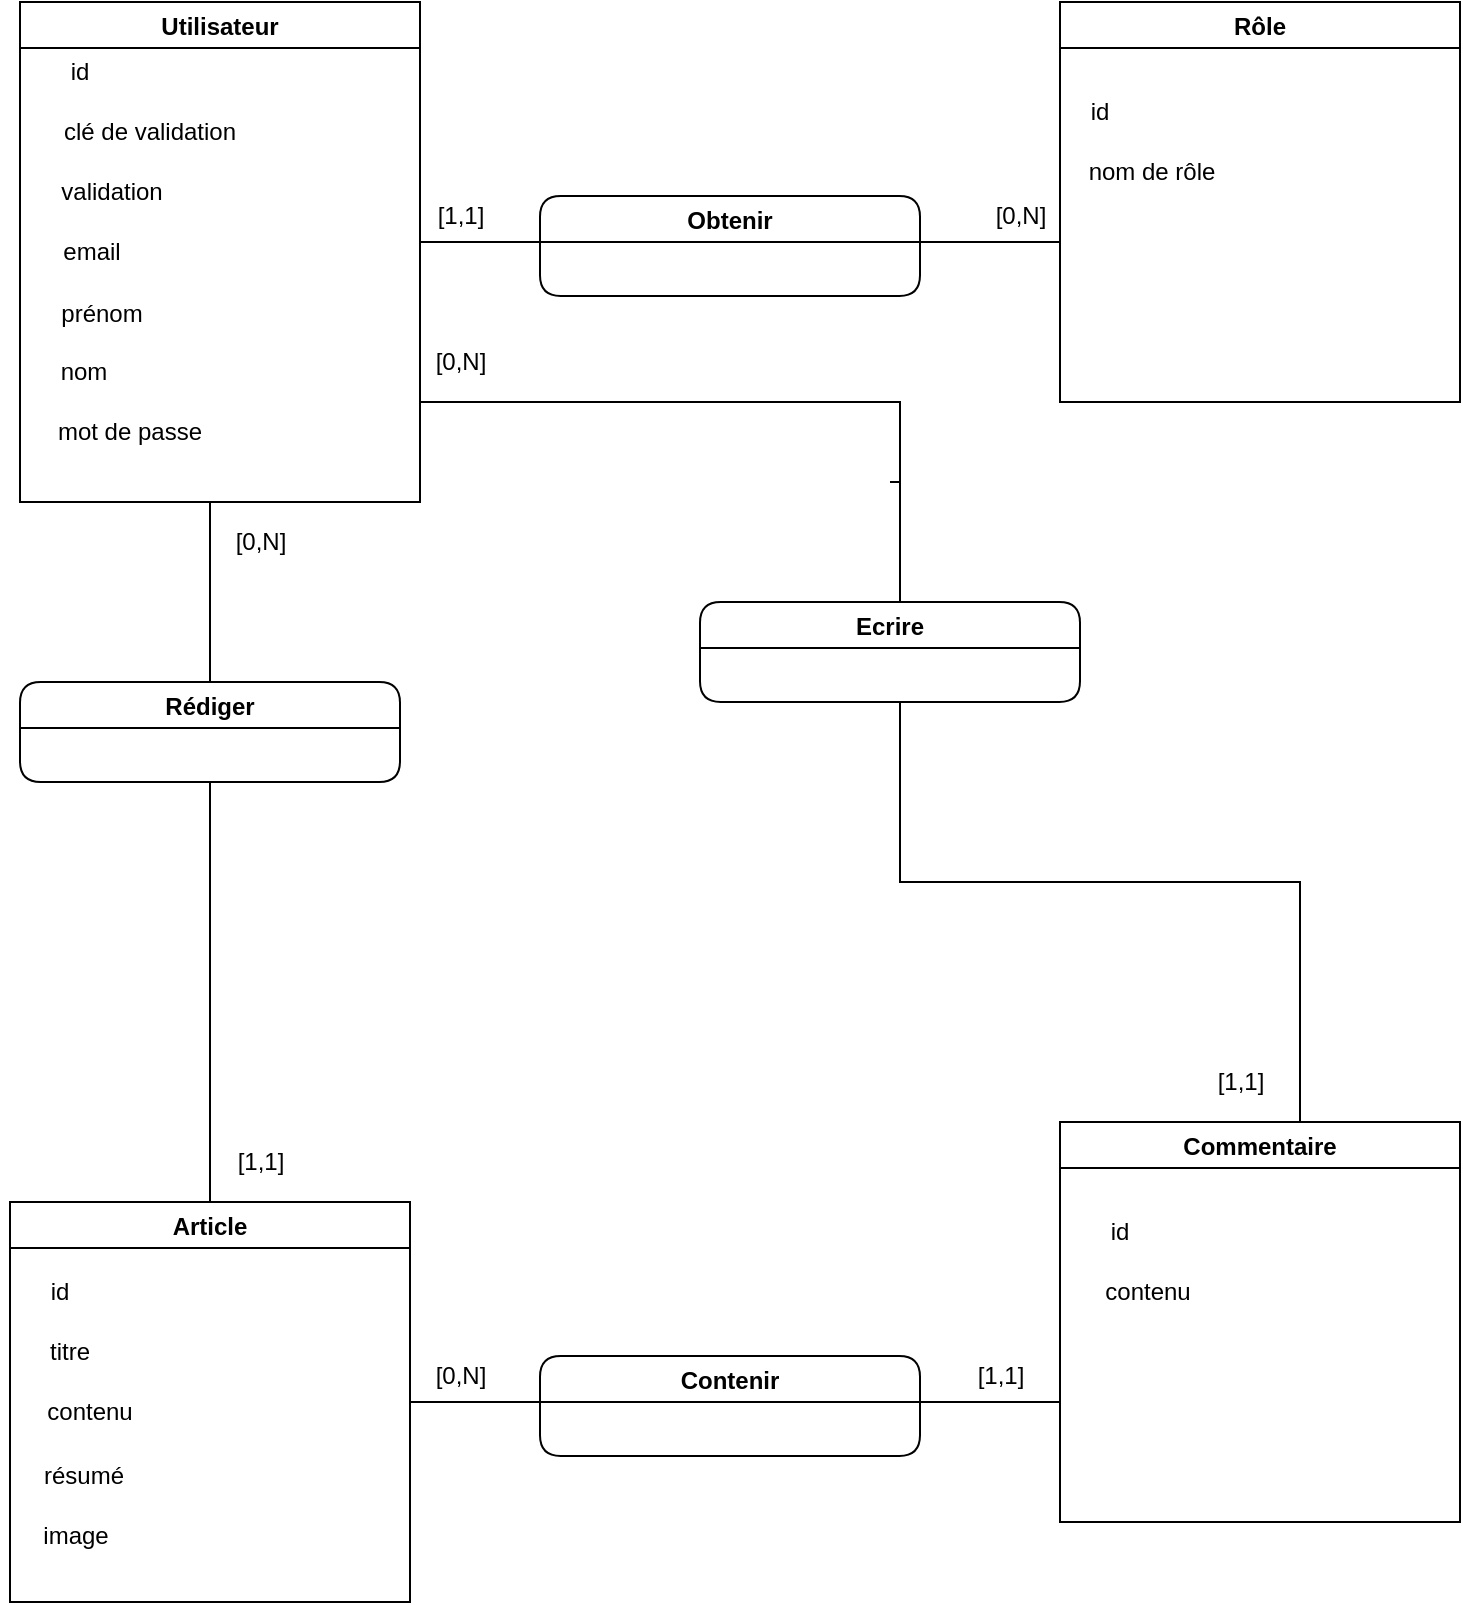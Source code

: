 <mxfile version="17.4.2" type="device"><diagram id="6XDF4wvZiN80HhRp7ReQ" name="Page-1"><mxGraphModel dx="1102" dy="1025" grid="1" gridSize="10" guides="1" tooltips="1" connect="1" arrows="1" fold="1" page="1" pageScale="1" pageWidth="827" pageHeight="1169" math="0" shadow="0"><root><mxCell id="0"/><mxCell id="1" parent="0"/><mxCell id="ODLn6tkBQ6IVjvrPIwXt-26" value="" style="edgeStyle=orthogonalEdgeStyle;rounded=0;orthogonalLoop=1;jettySize=auto;html=1;entryX=0.5;entryY=0;entryDx=0;entryDy=0;endArrow=none;endFill=0;" parent="1" source="ODLn6tkBQ6IVjvrPIwXt-1" target="ODLn6tkBQ6IVjvrPIwXt-21" edge="1"><mxGeometry relative="1" as="geometry"><mxPoint x="140" y="545" as="targetPoint"/><Array as="points"><mxPoint x="135" y="430"/><mxPoint x="135" y="430"/></Array></mxGeometry></mxCell><mxCell id="ODLn6tkBQ6IVjvrPIwXt-32" value="" style="edgeStyle=orthogonalEdgeStyle;rounded=0;orthogonalLoop=1;jettySize=auto;html=1;endArrow=none;endFill=0;" parent="1" source="ODLn6tkBQ6IVjvrPIwXt-1" edge="1"><mxGeometry relative="1" as="geometry"><mxPoint x="300" y="245" as="targetPoint"/><Array as="points"><mxPoint x="300" y="240"/></Array></mxGeometry></mxCell><mxCell id="ODLn6tkBQ6IVjvrPIwXt-36" value="" style="edgeStyle=orthogonalEdgeStyle;rounded=0;orthogonalLoop=1;jettySize=auto;html=1;endArrow=none;endFill=0;" parent="1" source="ODLn6tkBQ6IVjvrPIwXt-1" edge="1"><mxGeometry relative="1" as="geometry"><mxPoint x="480" y="360" as="targetPoint"/><Array as="points"><mxPoint x="480" y="320"/></Array></mxGeometry></mxCell><mxCell id="ODLn6tkBQ6IVjvrPIwXt-1" value="Utilisateur" style="swimlane;startSize=23;" parent="1" vertex="1"><mxGeometry x="40" y="120" width="200" height="250" as="geometry"/></mxCell><mxCell id="ODLn6tkBQ6IVjvrPIwXt-2" value="id" style="text;html=1;strokeColor=none;fillColor=none;align=center;verticalAlign=middle;whiteSpace=wrap;rounded=0;" parent="ODLn6tkBQ6IVjvrPIwXt-1" vertex="1"><mxGeometry y="20" width="60" height="30" as="geometry"/></mxCell><mxCell id="ODLn6tkBQ6IVjvrPIwXt-3" value="clé de validation" style="text;html=1;strokeColor=none;fillColor=none;align=center;verticalAlign=middle;whiteSpace=wrap;rounded=0;" parent="ODLn6tkBQ6IVjvrPIwXt-1" vertex="1"><mxGeometry y="50" width="130" height="30" as="geometry"/></mxCell><mxCell id="ODLn6tkBQ6IVjvrPIwXt-4" value="validation" style="text;html=1;strokeColor=none;fillColor=none;align=center;verticalAlign=middle;whiteSpace=wrap;rounded=0;" parent="ODLn6tkBQ6IVjvrPIwXt-1" vertex="1"><mxGeometry x="1" y="80" width="90" height="30" as="geometry"/></mxCell><mxCell id="ODLn6tkBQ6IVjvrPIwXt-5" value="email" style="text;html=1;strokeColor=none;fillColor=none;align=center;verticalAlign=middle;whiteSpace=wrap;rounded=0;" parent="ODLn6tkBQ6IVjvrPIwXt-1" vertex="1"><mxGeometry x="1" y="110" width="70" height="30" as="geometry"/></mxCell><mxCell id="ODLn6tkBQ6IVjvrPIwXt-6" value="prénom" style="text;html=1;strokeColor=none;fillColor=none;align=center;verticalAlign=middle;whiteSpace=wrap;rounded=0;" parent="ODLn6tkBQ6IVjvrPIwXt-1" vertex="1"><mxGeometry x="11" y="141" width="60" height="30" as="geometry"/></mxCell><mxCell id="ODLn6tkBQ6IVjvrPIwXt-7" value="nom" style="text;html=1;strokeColor=none;fillColor=none;align=center;verticalAlign=middle;whiteSpace=wrap;rounded=0;" parent="ODLn6tkBQ6IVjvrPIwXt-1" vertex="1"><mxGeometry x="2" y="170" width="60" height="30" as="geometry"/></mxCell><mxCell id="ODLn6tkBQ6IVjvrPIwXt-8" value="mot de passe" style="text;html=1;strokeColor=none;fillColor=none;align=center;verticalAlign=middle;whiteSpace=wrap;rounded=0;" parent="ODLn6tkBQ6IVjvrPIwXt-1" vertex="1"><mxGeometry x="8" y="200" width="94" height="30" as="geometry"/></mxCell><mxCell id="ODLn6tkBQ6IVjvrPIwXt-29" value="" style="edgeStyle=orthogonalEdgeStyle;rounded=0;orthogonalLoop=1;jettySize=auto;html=1;endArrow=none;endFill=0;" parent="1" source="ODLn6tkBQ6IVjvrPIwXt-9" edge="1"><mxGeometry relative="1" as="geometry"><mxPoint x="300" y="820" as="targetPoint"/></mxGeometry></mxCell><mxCell id="ODLn6tkBQ6IVjvrPIwXt-9" value="Article" style="swimlane;startSize=23;" parent="1" vertex="1"><mxGeometry x="35" y="720" width="200" height="200" as="geometry"/></mxCell><mxCell id="ODLn6tkBQ6IVjvrPIwXt-10" value="id" style="text;html=1;strokeColor=none;fillColor=none;align=center;verticalAlign=middle;whiteSpace=wrap;rounded=0;" parent="ODLn6tkBQ6IVjvrPIwXt-9" vertex="1"><mxGeometry x="-5" y="30" width="60" height="30" as="geometry"/></mxCell><mxCell id="ODLn6tkBQ6IVjvrPIwXt-11" value="titre" style="text;html=1;strokeColor=none;fillColor=none;align=center;verticalAlign=middle;whiteSpace=wrap;rounded=0;" parent="ODLn6tkBQ6IVjvrPIwXt-9" vertex="1"><mxGeometry y="60" width="60" height="30" as="geometry"/></mxCell><mxCell id="ODLn6tkBQ6IVjvrPIwXt-12" value="contenu" style="text;html=1;strokeColor=none;fillColor=none;align=center;verticalAlign=middle;whiteSpace=wrap;rounded=0;" parent="ODLn6tkBQ6IVjvrPIwXt-9" vertex="1"><mxGeometry x="10" y="90" width="60" height="30" as="geometry"/></mxCell><mxCell id="ODLn6tkBQ6IVjvrPIwXt-13" value="résumé" style="text;html=1;strokeColor=none;fillColor=none;align=center;verticalAlign=middle;whiteSpace=wrap;rounded=0;" parent="ODLn6tkBQ6IVjvrPIwXt-9" vertex="1"><mxGeometry x="7" y="122" width="60" height="30" as="geometry"/></mxCell><mxCell id="ODLn6tkBQ6IVjvrPIwXt-14" value="image&lt;br&gt;" style="text;html=1;strokeColor=none;fillColor=none;align=center;verticalAlign=middle;whiteSpace=wrap;rounded=0;" parent="ODLn6tkBQ6IVjvrPIwXt-9" vertex="1"><mxGeometry x="3" y="152" width="60" height="30" as="geometry"/></mxCell><mxCell id="ODLn6tkBQ6IVjvrPIwXt-15" value="Commentaire" style="swimlane;rounded=0;fillColor=default;" parent="1" vertex="1"><mxGeometry x="560" y="680" width="200" height="200" as="geometry"/></mxCell><mxCell id="ODLn6tkBQ6IVjvrPIwXt-16" value="id" style="text;html=1;strokeColor=none;fillColor=none;align=center;verticalAlign=middle;whiteSpace=wrap;rounded=0;" parent="ODLn6tkBQ6IVjvrPIwXt-15" vertex="1"><mxGeometry y="40" width="60" height="30" as="geometry"/></mxCell><mxCell id="ODLn6tkBQ6IVjvrPIwXt-17" value="contenu" style="text;html=1;strokeColor=none;fillColor=none;align=center;verticalAlign=middle;whiteSpace=wrap;rounded=0;" parent="ODLn6tkBQ6IVjvrPIwXt-15" vertex="1"><mxGeometry x="14" y="70" width="60" height="30" as="geometry"/></mxCell><mxCell id="ODLn6tkBQ6IVjvrPIwXt-18" value="Rôle" style="swimlane;rounded=0;fillColor=default;" parent="1" vertex="1"><mxGeometry x="560" y="120" width="200" height="200" as="geometry"/></mxCell><mxCell id="ODLn6tkBQ6IVjvrPIwXt-19" value="id" style="text;html=1;strokeColor=none;fillColor=none;align=center;verticalAlign=middle;whiteSpace=wrap;rounded=0;" parent="ODLn6tkBQ6IVjvrPIwXt-18" vertex="1"><mxGeometry x="-10" y="40" width="60" height="30" as="geometry"/></mxCell><mxCell id="ODLn6tkBQ6IVjvrPIwXt-20" value="nom de rôle" style="text;html=1;strokeColor=none;fillColor=none;align=center;verticalAlign=middle;whiteSpace=wrap;rounded=0;" parent="ODLn6tkBQ6IVjvrPIwXt-18" vertex="1"><mxGeometry x="-4" y="70" width="100" height="30" as="geometry"/></mxCell><mxCell id="ODLn6tkBQ6IVjvrPIwXt-27" value="" style="edgeStyle=orthogonalEdgeStyle;rounded=0;orthogonalLoop=1;jettySize=auto;html=1;endArrow=none;endFill=0;" parent="1" source="ODLn6tkBQ6IVjvrPIwXt-21" target="ODLn6tkBQ6IVjvrPIwXt-9" edge="1"><mxGeometry relative="1" as="geometry"/></mxCell><mxCell id="ODLn6tkBQ6IVjvrPIwXt-21" value="Rédiger" style="swimlane;rounded=1;startSize=23;" parent="1" vertex="1"><mxGeometry x="40" y="460" width="190" height="50" as="geometry"/></mxCell><mxCell id="ODLn6tkBQ6IVjvrPIwXt-30" value="" style="edgeStyle=orthogonalEdgeStyle;rounded=0;orthogonalLoop=1;jettySize=auto;html=1;endArrow=none;endFill=0;" parent="1" source="ODLn6tkBQ6IVjvrPIwXt-22" edge="1"><mxGeometry relative="1" as="geometry"><Array as="points"><mxPoint x="520" y="820"/><mxPoint x="520" y="820"/></Array><mxPoint x="560" y="820" as="targetPoint"/></mxGeometry></mxCell><mxCell id="ODLn6tkBQ6IVjvrPIwXt-22" value="Contenir" style="swimlane;rounded=1;startSize=23;" parent="1" vertex="1"><mxGeometry x="300" y="797" width="190" height="50" as="geometry"/></mxCell><mxCell id="ODLn6tkBQ6IVjvrPIwXt-23" value="Obtenir" style="swimlane;rounded=1;startSize=23;" parent="1" vertex="1"><mxGeometry x="300" y="217" width="190" height="50" as="geometry"/></mxCell><mxCell id="ODLn6tkBQ6IVjvrPIwXt-38" value="" style="edgeStyle=orthogonalEdgeStyle;rounded=0;orthogonalLoop=1;jettySize=auto;html=1;endArrow=none;endFill=0;" parent="1" source="ODLn6tkBQ6IVjvrPIwXt-24" edge="1"><mxGeometry relative="1" as="geometry"><mxPoint x="480" y="360" as="targetPoint"/><Array as="points"><mxPoint x="480" y="360"/><mxPoint x="475" y="360"/></Array></mxGeometry></mxCell><mxCell id="ODLn6tkBQ6IVjvrPIwXt-40" value="" style="edgeStyle=orthogonalEdgeStyle;rounded=0;orthogonalLoop=1;jettySize=auto;html=1;endArrow=none;endFill=0;" parent="1" source="ODLn6tkBQ6IVjvrPIwXt-24" edge="1"><mxGeometry relative="1" as="geometry"><mxPoint x="680" y="680" as="targetPoint"/><Array as="points"><mxPoint x="480" y="560"/><mxPoint x="680" y="560"/></Array></mxGeometry></mxCell><mxCell id="ODLn6tkBQ6IVjvrPIwXt-24" value="Ecrire" style="swimlane;rounded=1;startSize=23;" parent="1" vertex="1"><mxGeometry x="380" y="420" width="190" height="50" as="geometry"/></mxCell><mxCell id="ODLn6tkBQ6IVjvrPIwXt-34" value="" style="edgeStyle=orthogonalEdgeStyle;rounded=0;orthogonalLoop=1;jettySize=auto;html=1;endArrow=none;endFill=0;" parent="1" source="ODLn6tkBQ6IVjvrPIwXt-20" edge="1"><mxGeometry relative="1" as="geometry"><mxPoint x="490" y="235" as="targetPoint"/><Array as="points"><mxPoint x="560" y="240"/><mxPoint x="490" y="240"/></Array></mxGeometry></mxCell><mxCell id="ODLn6tkBQ6IVjvrPIwXt-43" value="[1,1]" style="text;html=1;align=center;verticalAlign=middle;resizable=0;points=[];autosize=1;strokeColor=none;fillColor=none;" parent="1" vertex="1"><mxGeometry x="240" y="217" width="40" height="20" as="geometry"/></mxCell><mxCell id="ODLn6tkBQ6IVjvrPIwXt-44" value="[0,N]" style="text;html=1;align=center;verticalAlign=middle;resizable=0;points=[];autosize=1;strokeColor=none;fillColor=none;" parent="1" vertex="1"><mxGeometry x="520" y="217" width="40" height="20" as="geometry"/></mxCell><mxCell id="ODLn6tkBQ6IVjvrPIwXt-45" value="[0,N]" style="text;html=1;align=center;verticalAlign=middle;resizable=0;points=[];autosize=1;strokeColor=none;fillColor=none;" parent="1" vertex="1"><mxGeometry x="140" y="380" width="40" height="20" as="geometry"/></mxCell><mxCell id="ODLn6tkBQ6IVjvrPIwXt-46" value="[1,1]" style="text;html=1;align=center;verticalAlign=middle;resizable=0;points=[];autosize=1;strokeColor=none;fillColor=none;" parent="1" vertex="1"><mxGeometry x="140" y="690" width="40" height="20" as="geometry"/></mxCell><mxCell id="ODLn6tkBQ6IVjvrPIwXt-47" value="[0,N]" style="text;html=1;align=center;verticalAlign=middle;resizable=0;points=[];autosize=1;strokeColor=none;fillColor=none;" parent="1" vertex="1"><mxGeometry x="240" y="797" width="40" height="20" as="geometry"/></mxCell><mxCell id="ODLn6tkBQ6IVjvrPIwXt-48" value="[1,1]" style="text;html=1;align=center;verticalAlign=middle;resizable=0;points=[];autosize=1;strokeColor=none;fillColor=none;" parent="1" vertex="1"><mxGeometry x="510" y="797" width="40" height="20" as="geometry"/></mxCell><mxCell id="ODLn6tkBQ6IVjvrPIwXt-49" value="[0,N]" style="text;html=1;align=center;verticalAlign=middle;resizable=0;points=[];autosize=1;strokeColor=none;fillColor=none;" parent="1" vertex="1"><mxGeometry x="240" y="290" width="40" height="20" as="geometry"/></mxCell><mxCell id="ODLn6tkBQ6IVjvrPIwXt-50" value="[1,1]" style="text;html=1;align=center;verticalAlign=middle;resizable=0;points=[];autosize=1;strokeColor=none;fillColor=none;" parent="1" vertex="1"><mxGeometry x="630" y="650" width="40" height="20" as="geometry"/></mxCell></root></mxGraphModel></diagram></mxfile>